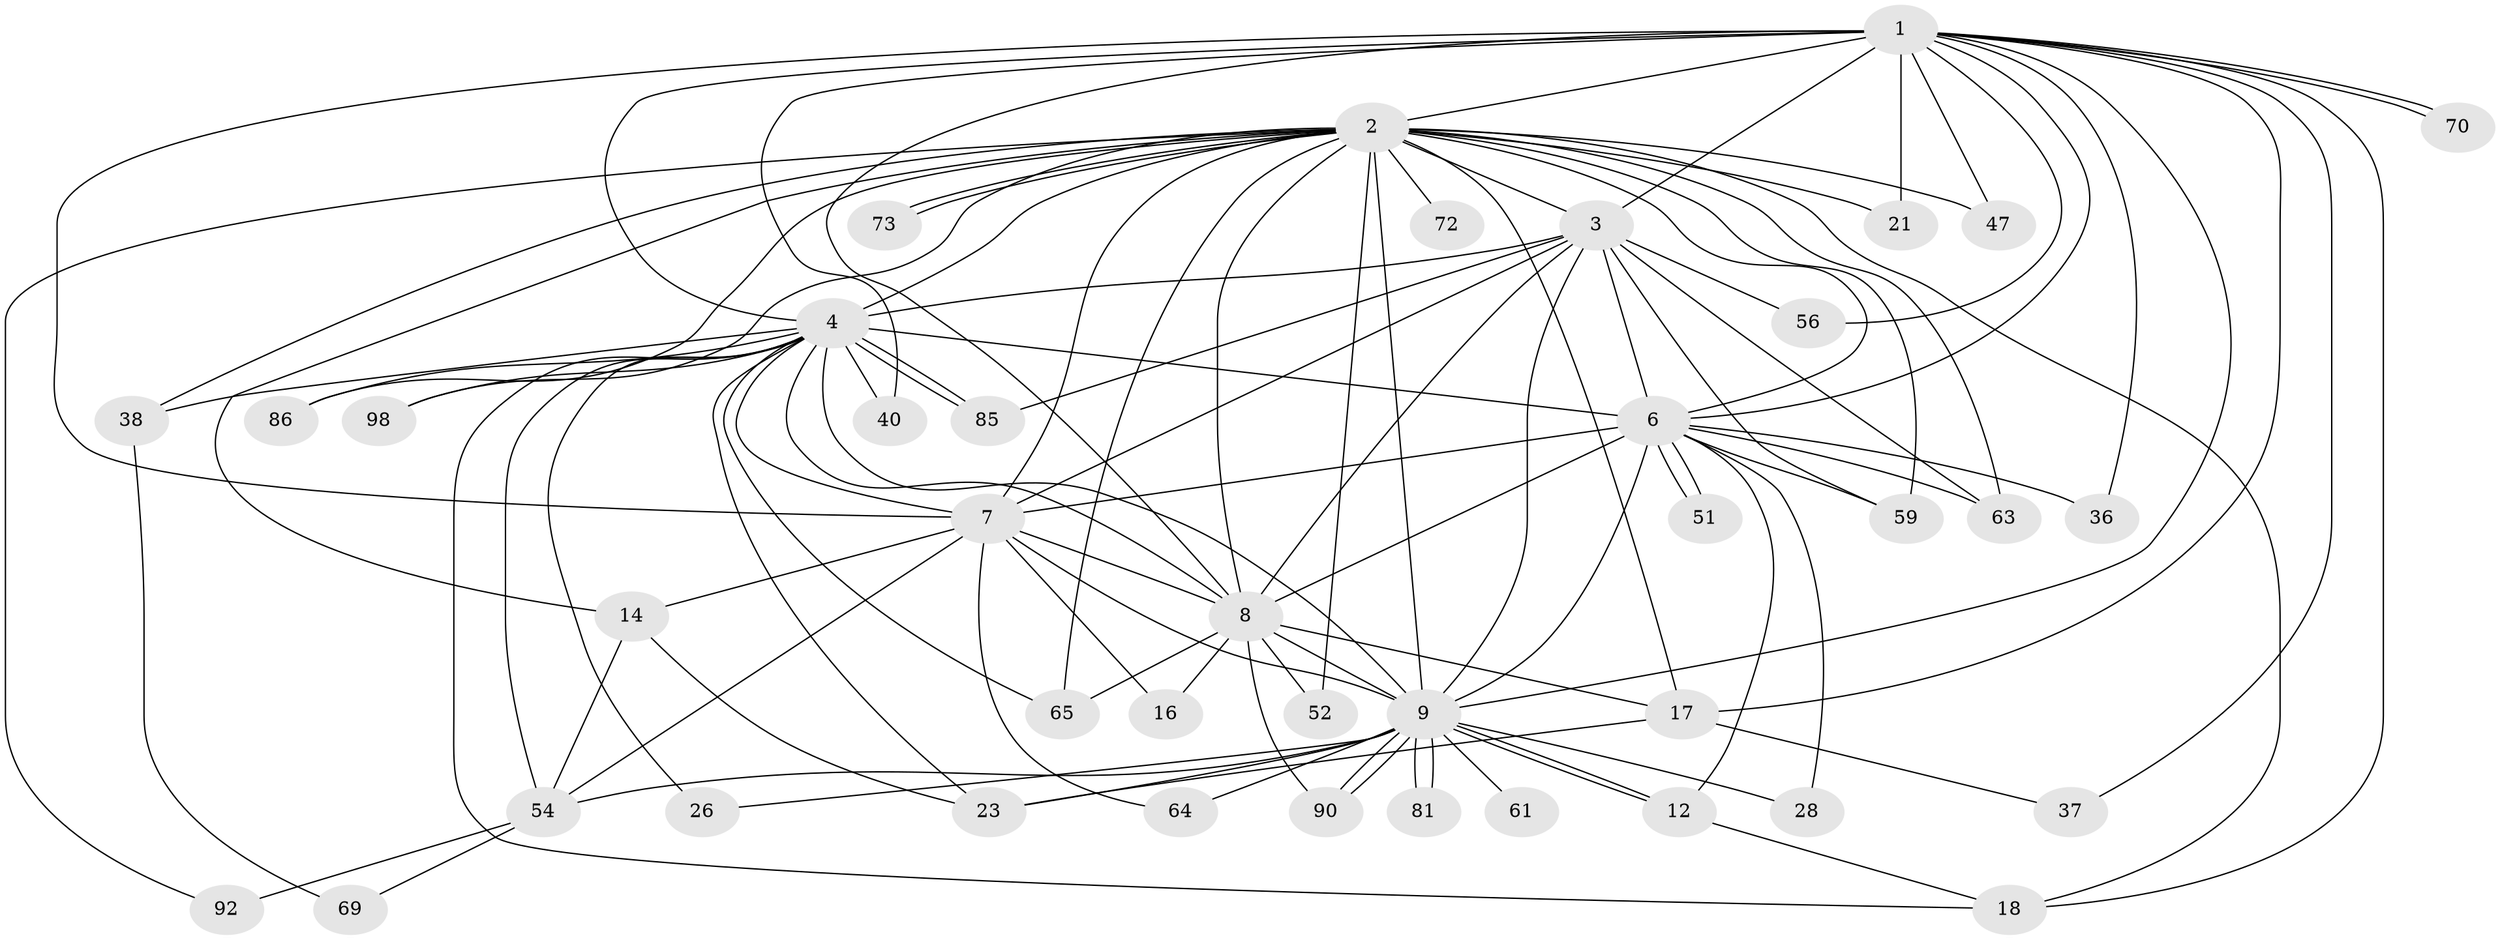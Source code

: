 // original degree distribution, {24: 0.009615384615384616, 32: 0.019230769230769232, 17: 0.009615384615384616, 27: 0.009615384615384616, 19: 0.009615384615384616, 20: 0.019230769230769232, 16: 0.009615384615384616, 14: 0.009615384615384616, 4: 0.11538461538461539, 3: 0.20192307692307693, 5: 0.038461538461538464, 2: 0.5480769230769231}
// Generated by graph-tools (version 1.1) at 2025/17/03/04/25 18:17:52]
// undirected, 41 vertices, 105 edges
graph export_dot {
graph [start="1"]
  node [color=gray90,style=filled];
  1;
  2 [super="+5+35+13+20+22"];
  3 [super="+10+83+58+11+24"];
  4 [super="+75+76+62+25+34"];
  6 [super="+15+74+84"];
  7;
  8;
  9 [super="+39+29+93+66+42"];
  12 [super="+41"];
  14;
  16;
  17 [super="+33+94"];
  18 [super="+79+57"];
  21 [super="+77"];
  23 [super="+27"];
  26;
  28;
  36 [super="+48"];
  37;
  38;
  40;
  47;
  51;
  52;
  54 [super="+67+88"];
  56;
  59 [super="+68"];
  61;
  63 [super="+91+80"];
  64;
  65 [super="+89"];
  69;
  70;
  72;
  73;
  81;
  85 [super="+100"];
  86;
  90 [super="+101"];
  92;
  98;
  1 -- 2 [weight=3];
  1 -- 3 [weight=2];
  1 -- 4 [weight=3];
  1 -- 6 [weight=2];
  1 -- 7;
  1 -- 8;
  1 -- 9;
  1 -- 18;
  1 -- 21 [weight=2];
  1 -- 36;
  1 -- 37;
  1 -- 40;
  1 -- 47;
  1 -- 56;
  1 -- 70;
  1 -- 70;
  1 -- 17;
  2 -- 3 [weight=9];
  2 -- 4 [weight=4];
  2 -- 6 [weight=4];
  2 -- 7 [weight=3];
  2 -- 8 [weight=2];
  2 -- 9 [weight=9];
  2 -- 14;
  2 -- 17 [weight=2];
  2 -- 21;
  2 -- 38;
  2 -- 63;
  2 -- 65;
  2 -- 72 [weight=2];
  2 -- 73;
  2 -- 73;
  2 -- 92;
  2 -- 86;
  2 -- 98;
  2 -- 52;
  2 -- 59;
  2 -- 18;
  2 -- 47;
  3 -- 4 [weight=2];
  3 -- 6 [weight=3];
  3 -- 7 [weight=2];
  3 -- 8 [weight=3];
  3 -- 9 [weight=8];
  3 -- 63 [weight=2];
  3 -- 85;
  3 -- 56;
  3 -- 59;
  4 -- 6 [weight=4];
  4 -- 7;
  4 -- 8;
  4 -- 9 [weight=2];
  4 -- 18;
  4 -- 23;
  4 -- 26;
  4 -- 38;
  4 -- 40;
  4 -- 54;
  4 -- 85;
  4 -- 85;
  4 -- 86;
  4 -- 98;
  4 -- 65;
  6 -- 7 [weight=2];
  6 -- 8 [weight=2];
  6 -- 9 [weight=2];
  6 -- 28;
  6 -- 36 [weight=2];
  6 -- 51;
  6 -- 51;
  6 -- 59;
  6 -- 12;
  6 -- 63;
  7 -- 8;
  7 -- 9 [weight=2];
  7 -- 14;
  7 -- 16;
  7 -- 54;
  7 -- 64;
  8 -- 9 [weight=5];
  8 -- 16;
  8 -- 17;
  8 -- 52;
  8 -- 65;
  8 -- 90;
  9 -- 12;
  9 -- 12;
  9 -- 23;
  9 -- 26;
  9 -- 28;
  9 -- 61 [weight=2];
  9 -- 64;
  9 -- 81;
  9 -- 81;
  9 -- 90;
  9 -- 90;
  9 -- 54;
  12 -- 18;
  14 -- 54;
  14 -- 23;
  17 -- 37;
  17 -- 23;
  38 -- 69;
  54 -- 92;
  54 -- 69;
}
